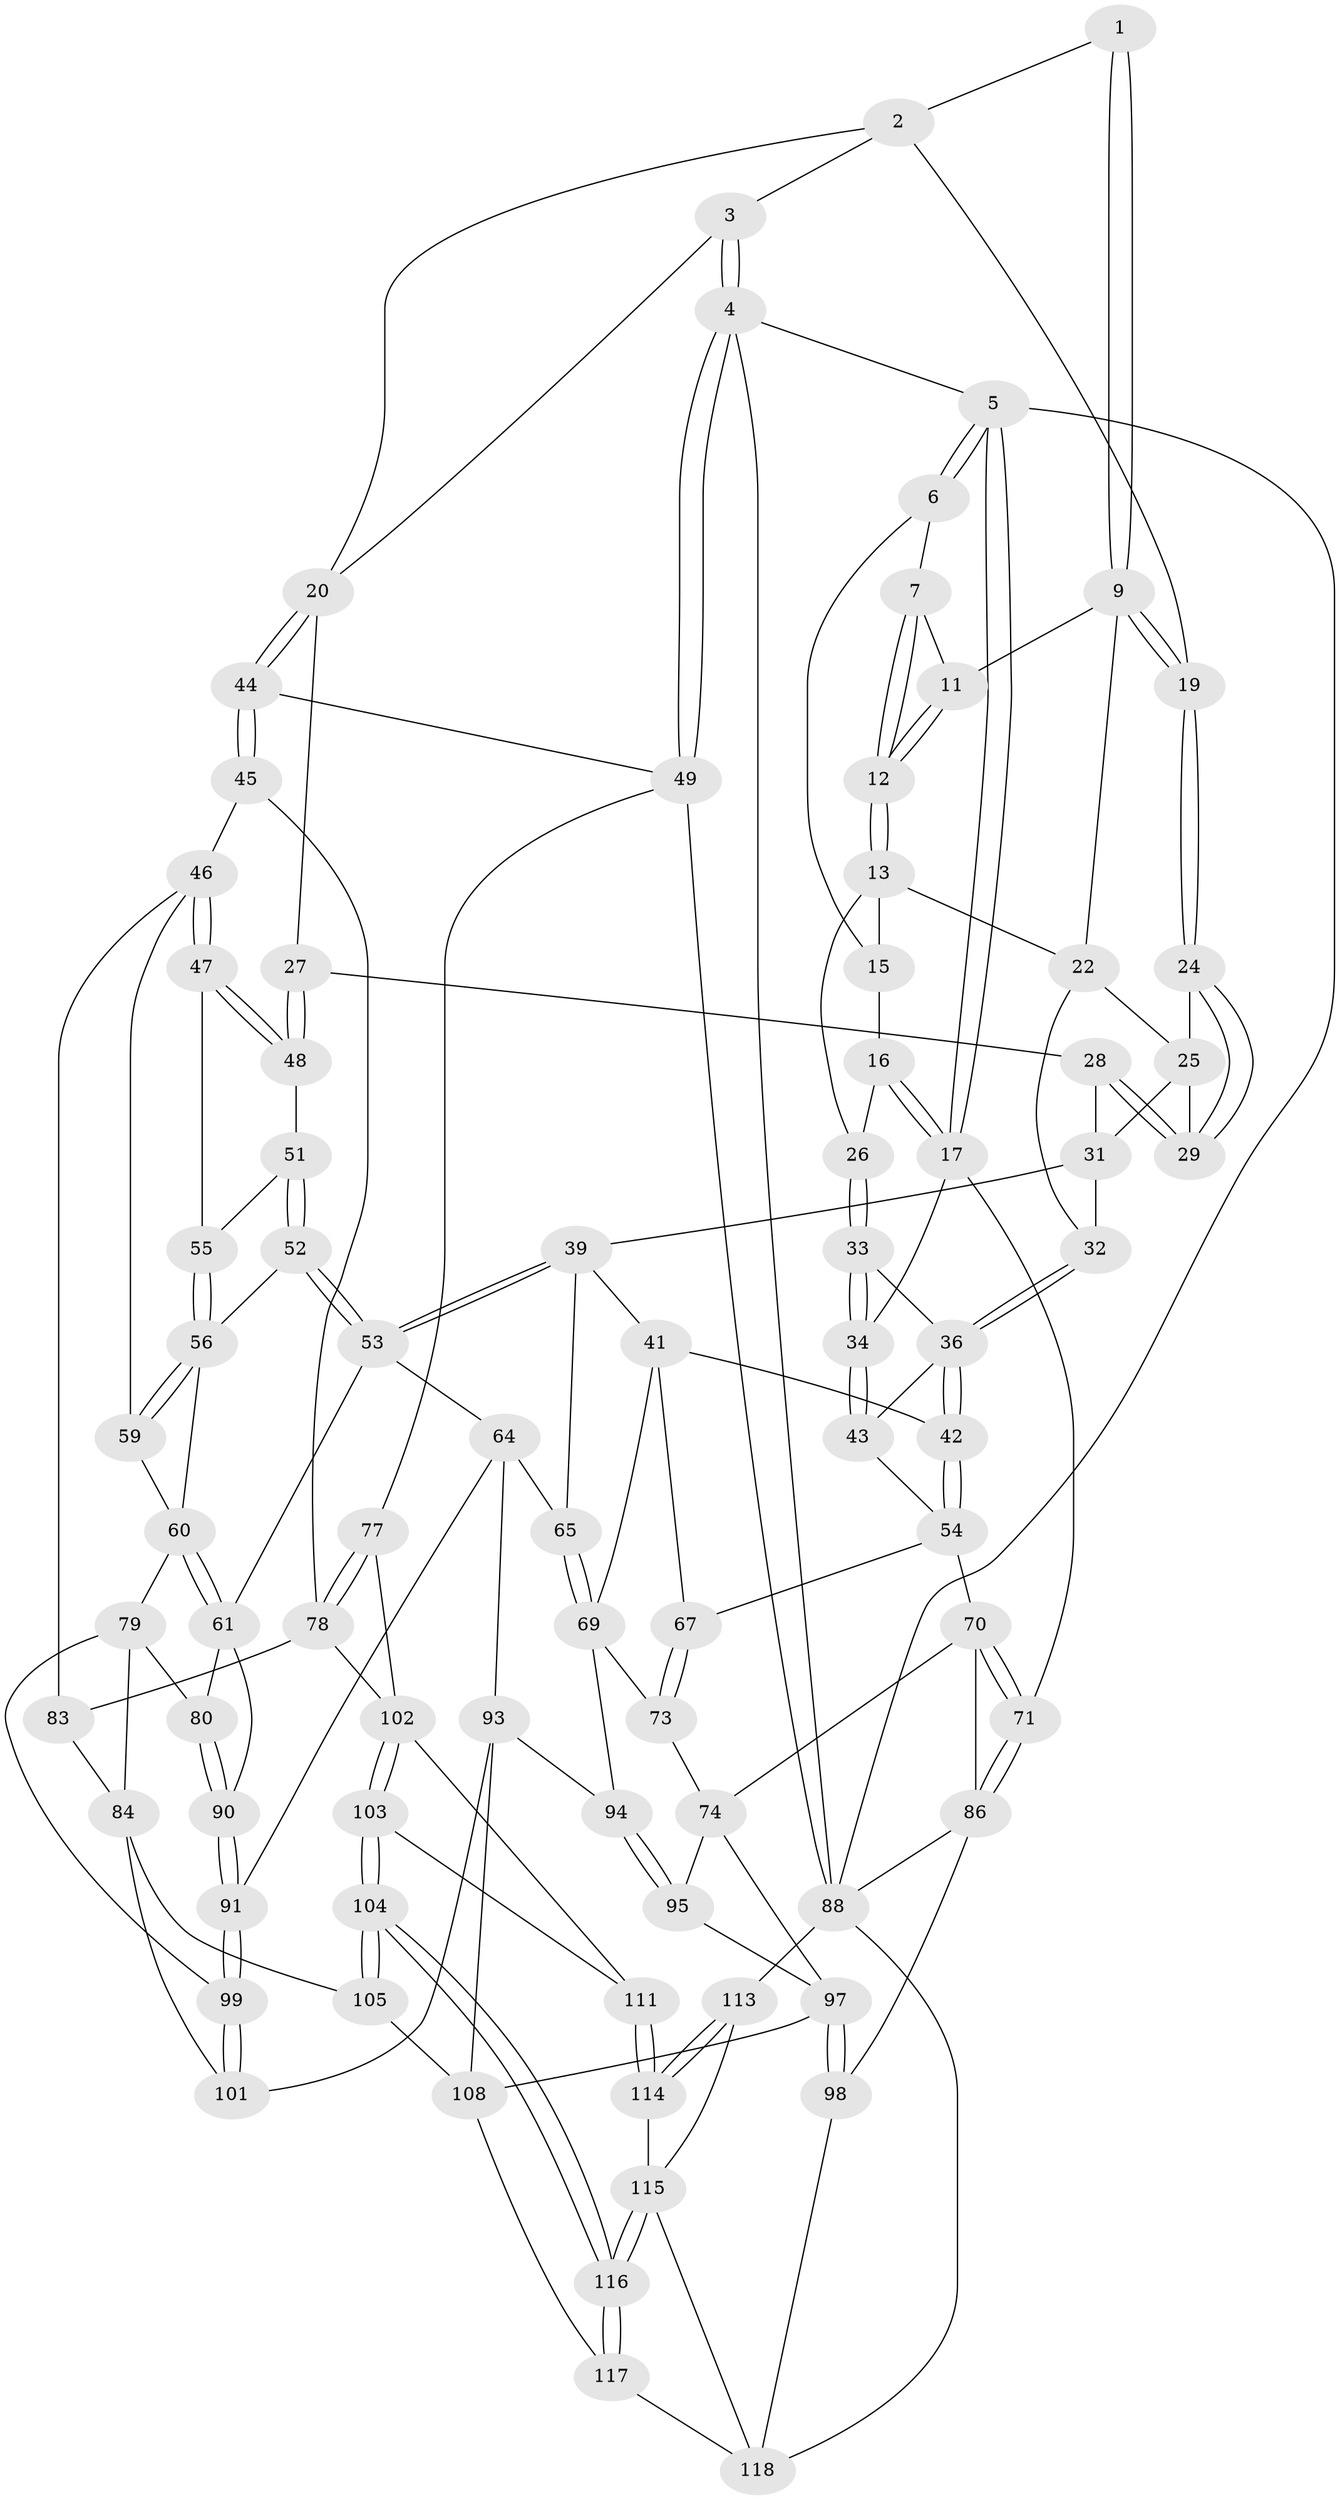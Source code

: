 // Generated by graph-tools (version 1.1) at 2025/24/03/03/25 07:24:40]
// undirected, 84 vertices, 193 edges
graph export_dot {
graph [start="1"]
  node [color=gray90,style=filled];
  1 [pos="+0.5144035896139333+0"];
  2 [pos="+0.7569430142607765+0",super="+18"];
  3 [pos="+0.8528548200645668+0"];
  4 [pos="+1+0"];
  5 [pos="+0+0"];
  6 [pos="+0+0"];
  7 [pos="+0.08594746030005197+0",super="+8"];
  9 [pos="+0.44977788363907717+0.09131656668148776",super="+10"];
  11 [pos="+0.352831864202568+0.00909605603501082"];
  12 [pos="+0.2567358434972813+0.09008402565233585"];
  13 [pos="+0.21435755840431547+0.15571029334531816",super="+14"];
  15 [pos="+0.03617460799281519+0"];
  16 [pos="+0.06870202509018944+0.13351440482414886"];
  17 [pos="+0+0.14881589424618785",super="+35"];
  19 [pos="+0.532843982294103+0.10236177403677557"];
  20 [pos="+0.8288674637813612+0.22235209648493914",super="+21"];
  22 [pos="+0.39048425304362366+0.15359704136870841",super="+23"];
  24 [pos="+0.5183023093259231+0.18221820447628348"];
  25 [pos="+0.41132311222467505+0.1986163496532628",super="+30"];
  26 [pos="+0.16536380954697855+0.15751692797386677"];
  27 [pos="+0.5943370046011249+0.3056335008409159"];
  28 [pos="+0.5632256459632068+0.2986449864916343"];
  29 [pos="+0.5258784053215292+0.23042095745927355"];
  31 [pos="+0.41119521098327083+0.24013599624719414",super="+38"];
  32 [pos="+0.2616504960806257+0.2515931305810382"];
  33 [pos="+0.06293686004994574+0.2846987754312055"];
  34 [pos="+0+0.3301796506808571"];
  36 [pos="+0.26281725711321086+0.37258858359006664",super="+37"];
  39 [pos="+0.4062560732432068+0.39839761139778307",super="+40"];
  41 [pos="+0.30787107855367074+0.40023838819070146",super="+66"];
  42 [pos="+0.26490243336301866+0.37809568314379677"];
  43 [pos="+0.11494904662778341+0.4079801842311462"];
  44 [pos="+0.9088372502952892+0.340359959070396",super="+50"];
  45 [pos="+0.8198041892919037+0.45345095189005585",super="+72"];
  46 [pos="+0.7662860373498966+0.47244950833014915",super="+58"];
  47 [pos="+0.6533349684856746+0.4013952510862707"];
  48 [pos="+0.6187641325673963+0.3615559853060427"];
  49 [pos="+1+0.3373445298063501",super="+76"];
  51 [pos="+0.5296609618127646+0.4456056877499983"];
  52 [pos="+0.5127588451592633+0.4491875877307814"];
  53 [pos="+0.4423548079024586+0.4423366253922377",super="+62"];
  54 [pos="+0.17192850492534045+0.45094262540505675",super="+68"];
  55 [pos="+0.5807200001539313+0.4709861296017422"];
  56 [pos="+0.5823574640013411+0.4955082487953141",super="+57"];
  59 [pos="+0.6556996193594838+0.5533416222157734"];
  60 [pos="+0.5232594435516573+0.5607260444993418",super="+63"];
  61 [pos="+0.47678013110854206+0.5760497452730405",super="+81"];
  64 [pos="+0.4387238344968167+0.5917525045420092",super="+92"];
  65 [pos="+0.3728884709373746+0.6139948490083273"];
  67 [pos="+0.22226553975326743+0.592002693599255"];
  69 [pos="+0.3541085706766881+0.6283389664850964",super="+89"];
  70 [pos="+0.13713490198392894+0.49851279936407933",super="+75"];
  71 [pos="+0+0.5019414697322342"];
  73 [pos="+0.22696086552049063+0.612219785959923"];
  74 [pos="+0.1311005620823196+0.6565143741987427",super="+96"];
  77 [pos="+0.9674587322135251+0.7019747338581794"];
  78 [pos="+0.9350142273004128+0.6665209090893612",super="+82"];
  79 [pos="+0.6084570532703946+0.6701864884775529",super="+85"];
  80 [pos="+0.5959470044440482+0.6692172260887559"];
  83 [pos="+0.6884409664716687+0.6667073044766826"];
  84 [pos="+0.6655182731570068+0.6776272707751508",super="+100"];
  86 [pos="+0+0.7376610367946764",super="+87"];
  88 [pos="+0+1",super="+112"];
  90 [pos="+0.49225714180684305+0.7257603424180563"];
  91 [pos="+0.4838807265765655+0.7364579361492493"];
  93 [pos="+0.36434785012478227+0.7231520027508531",super="+107"];
  94 [pos="+0.31346030745244785+0.6873065002788498"];
  95 [pos="+0.2573072609337795+0.7579757841399596"];
  97 [pos="+0.1468600030452315+0.8536737773764965",super="+109"];
  98 [pos="+0.11056274941124816+0.8866110971256868"];
  99 [pos="+0.5047539832250226+0.7846478535866647"];
  101 [pos="+0.5094798060031952+0.8069984799400483"];
  102 [pos="+0.7006217311865937+0.6843980365140424",super="+106"];
  103 [pos="+0.6621646716641305+0.8783763744133568"];
  104 [pos="+0.5906148915337531+0.8966554584374344"];
  105 [pos="+0.5800521560392153+0.877390841837558"];
  108 [pos="+0.3663055868258048+0.8935095238424192",super="+110"];
  111 [pos="+0.7950030066305812+0.8519650999682802"];
  113 [pos="+1+1"];
  114 [pos="+0.8159169449947044+0.8979793382327095"];
  115 [pos="+0.5890212987922724+1",super="+119"];
  116 [pos="+0.5767328132884202+0.999339691184369"];
  117 [pos="+0.36675095406658725+0.9108188863650087"];
  118 [pos="+0.35242818811005244+0.9379682162954741",super="+120"];
  1 -- 2;
  1 -- 9;
  1 -- 9;
  2 -- 3;
  2 -- 19;
  2 -- 20;
  3 -- 4;
  3 -- 4;
  3 -- 20;
  4 -- 5;
  4 -- 49;
  4 -- 49;
  4 -- 88;
  5 -- 6;
  5 -- 6;
  5 -- 17;
  5 -- 17;
  5 -- 88;
  6 -- 7;
  6 -- 15;
  7 -- 12;
  7 -- 12;
  7 -- 11;
  9 -- 19;
  9 -- 19;
  9 -- 11;
  9 -- 22;
  11 -- 12;
  11 -- 12;
  12 -- 13;
  12 -- 13;
  13 -- 26;
  13 -- 15;
  13 -- 22;
  15 -- 16;
  16 -- 17;
  16 -- 17;
  16 -- 26;
  17 -- 34;
  17 -- 71;
  19 -- 24;
  19 -- 24;
  20 -- 44;
  20 -- 44;
  20 -- 27;
  22 -- 25;
  22 -- 32;
  24 -- 25;
  24 -- 29;
  24 -- 29;
  25 -- 29;
  25 -- 31;
  26 -- 33;
  26 -- 33;
  27 -- 28;
  27 -- 48;
  27 -- 48;
  28 -- 29;
  28 -- 29;
  28 -- 31;
  31 -- 32;
  31 -- 39;
  32 -- 36;
  32 -- 36;
  33 -- 34;
  33 -- 34;
  33 -- 36;
  34 -- 43;
  34 -- 43;
  36 -- 42;
  36 -- 42;
  36 -- 43;
  39 -- 53;
  39 -- 53;
  39 -- 65;
  39 -- 41;
  41 -- 42;
  41 -- 67;
  41 -- 69;
  42 -- 54;
  42 -- 54;
  43 -- 54;
  44 -- 45 [weight=2];
  44 -- 45;
  44 -- 49;
  45 -- 46;
  45 -- 78;
  46 -- 47;
  46 -- 47;
  46 -- 59;
  46 -- 83;
  47 -- 48;
  47 -- 48;
  47 -- 55;
  48 -- 51;
  49 -- 77;
  49 -- 88;
  51 -- 52;
  51 -- 52;
  51 -- 55;
  52 -- 53;
  52 -- 53;
  52 -- 56;
  53 -- 64;
  53 -- 61;
  54 -- 70;
  54 -- 67;
  55 -- 56;
  55 -- 56;
  56 -- 59;
  56 -- 59;
  56 -- 60;
  59 -- 60;
  60 -- 61;
  60 -- 61;
  60 -- 79;
  61 -- 80;
  61 -- 90;
  64 -- 65;
  64 -- 91;
  64 -- 93;
  65 -- 69;
  65 -- 69;
  67 -- 73;
  67 -- 73;
  69 -- 73;
  69 -- 94;
  70 -- 71;
  70 -- 71;
  70 -- 86;
  70 -- 74;
  71 -- 86;
  71 -- 86;
  73 -- 74;
  74 -- 97;
  74 -- 95;
  77 -- 78;
  77 -- 78;
  77 -- 102;
  78 -- 102;
  78 -- 83;
  79 -- 80;
  79 -- 99;
  79 -- 84;
  80 -- 90;
  80 -- 90;
  83 -- 84;
  84 -- 105;
  84 -- 101;
  86 -- 88;
  86 -- 98;
  88 -- 118;
  88 -- 113;
  90 -- 91;
  90 -- 91;
  91 -- 99;
  91 -- 99;
  93 -- 94;
  93 -- 101;
  93 -- 108;
  94 -- 95;
  94 -- 95;
  95 -- 97;
  97 -- 98;
  97 -- 98;
  97 -- 108;
  98 -- 118;
  99 -- 101;
  99 -- 101;
  102 -- 103;
  102 -- 103;
  102 -- 111;
  103 -- 104;
  103 -- 104;
  103 -- 111;
  104 -- 105;
  104 -- 105;
  104 -- 116;
  104 -- 116;
  105 -- 108;
  108 -- 117;
  111 -- 114;
  111 -- 114;
  113 -- 114;
  113 -- 114;
  113 -- 115;
  114 -- 115;
  115 -- 116;
  115 -- 116;
  115 -- 118;
  116 -- 117;
  116 -- 117;
  117 -- 118;
}
